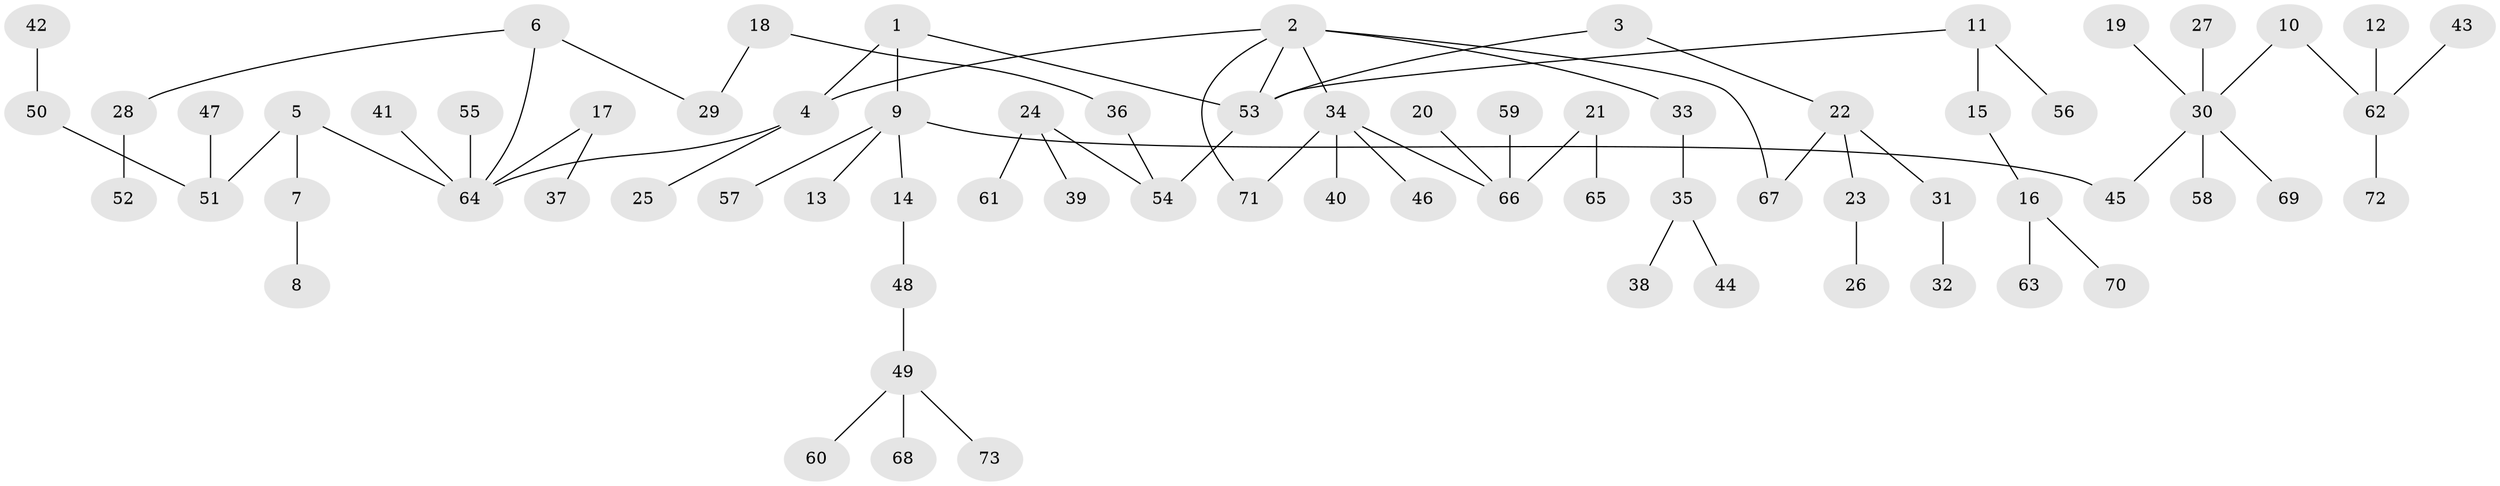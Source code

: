// original degree distribution, {5: 0.028846153846153848, 3: 0.125, 7: 0.028846153846153848, 6: 0.028846153846153848, 1: 0.49038461538461536, 2: 0.25961538461538464, 4: 0.038461538461538464}
// Generated by graph-tools (version 1.1) at 2025/36/03/04/25 23:36:00]
// undirected, 73 vertices, 76 edges
graph export_dot {
  node [color=gray90,style=filled];
  1;
  2;
  3;
  4;
  5;
  6;
  7;
  8;
  9;
  10;
  11;
  12;
  13;
  14;
  15;
  16;
  17;
  18;
  19;
  20;
  21;
  22;
  23;
  24;
  25;
  26;
  27;
  28;
  29;
  30;
  31;
  32;
  33;
  34;
  35;
  36;
  37;
  38;
  39;
  40;
  41;
  42;
  43;
  44;
  45;
  46;
  47;
  48;
  49;
  50;
  51;
  52;
  53;
  54;
  55;
  56;
  57;
  58;
  59;
  60;
  61;
  62;
  63;
  64;
  65;
  66;
  67;
  68;
  69;
  70;
  71;
  72;
  73;
  1 -- 4 [weight=1.0];
  1 -- 9 [weight=1.0];
  1 -- 53 [weight=1.0];
  2 -- 4 [weight=1.0];
  2 -- 33 [weight=1.0];
  2 -- 34 [weight=1.0];
  2 -- 53 [weight=1.0];
  2 -- 67 [weight=1.0];
  2 -- 71 [weight=1.0];
  3 -- 22 [weight=1.0];
  3 -- 53 [weight=1.0];
  4 -- 25 [weight=1.0];
  4 -- 64 [weight=1.0];
  5 -- 7 [weight=1.0];
  5 -- 51 [weight=1.0];
  5 -- 64 [weight=1.0];
  6 -- 28 [weight=1.0];
  6 -- 29 [weight=1.0];
  6 -- 64 [weight=1.0];
  7 -- 8 [weight=1.0];
  9 -- 13 [weight=1.0];
  9 -- 14 [weight=1.0];
  9 -- 45 [weight=1.0];
  9 -- 57 [weight=1.0];
  10 -- 30 [weight=1.0];
  10 -- 62 [weight=1.0];
  11 -- 15 [weight=1.0];
  11 -- 53 [weight=1.0];
  11 -- 56 [weight=1.0];
  12 -- 62 [weight=1.0];
  14 -- 48 [weight=1.0];
  15 -- 16 [weight=1.0];
  16 -- 63 [weight=1.0];
  16 -- 70 [weight=1.0];
  17 -- 37 [weight=1.0];
  17 -- 64 [weight=1.0];
  18 -- 29 [weight=1.0];
  18 -- 36 [weight=1.0];
  19 -- 30 [weight=1.0];
  20 -- 66 [weight=1.0];
  21 -- 65 [weight=1.0];
  21 -- 66 [weight=1.0];
  22 -- 23 [weight=1.0];
  22 -- 31 [weight=1.0];
  22 -- 67 [weight=1.0];
  23 -- 26 [weight=1.0];
  24 -- 39 [weight=1.0];
  24 -- 54 [weight=1.0];
  24 -- 61 [weight=1.0];
  27 -- 30 [weight=1.0];
  28 -- 52 [weight=1.0];
  30 -- 45 [weight=1.0];
  30 -- 58 [weight=1.0];
  30 -- 69 [weight=1.0];
  31 -- 32 [weight=1.0];
  33 -- 35 [weight=1.0];
  34 -- 40 [weight=1.0];
  34 -- 46 [weight=1.0];
  34 -- 66 [weight=1.0];
  34 -- 71 [weight=1.0];
  35 -- 38 [weight=1.0];
  35 -- 44 [weight=1.0];
  36 -- 54 [weight=1.0];
  41 -- 64 [weight=1.0];
  42 -- 50 [weight=1.0];
  43 -- 62 [weight=1.0];
  47 -- 51 [weight=1.0];
  48 -- 49 [weight=1.0];
  49 -- 60 [weight=1.0];
  49 -- 68 [weight=1.0];
  49 -- 73 [weight=1.0];
  50 -- 51 [weight=1.0];
  53 -- 54 [weight=1.0];
  55 -- 64 [weight=1.0];
  59 -- 66 [weight=1.0];
  62 -- 72 [weight=1.0];
}
